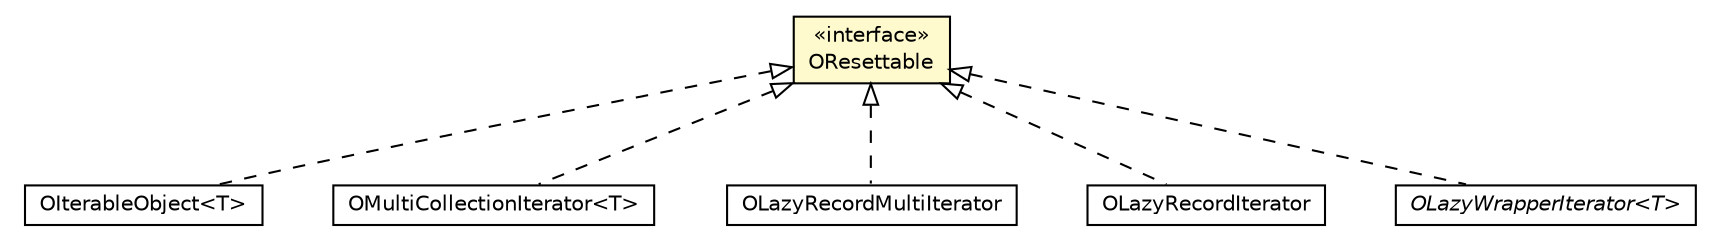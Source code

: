 #!/usr/local/bin/dot
#
# Class diagram 
# Generated by UMLGraph version R5_6-24-gf6e263 (http://www.umlgraph.org/)
#

digraph G {
	edge [fontname="Helvetica",fontsize=10,labelfontname="Helvetica",labelfontsize=10];
	node [fontname="Helvetica",fontsize=10,shape=plaintext];
	nodesep=0.25;
	ranksep=0.5;
	// com.orientechnologies.common.collection.OIterableObject<T>
	c3145888 [label=<<table title="com.orientechnologies.common.collection.OIterableObject" border="0" cellborder="1" cellspacing="0" cellpadding="2" port="p" href="../collection/OIterableObject.html">
		<tr><td><table border="0" cellspacing="0" cellpadding="1">
<tr><td align="center" balign="center"> OIterableObject&lt;T&gt; </td></tr>
		</table></td></tr>
		</table>>, URL="../collection/OIterableObject.html", fontname="Helvetica", fontcolor="black", fontsize=10.0];
	// com.orientechnologies.common.collection.OMultiCollectionIterator<T>
	c3145891 [label=<<table title="com.orientechnologies.common.collection.OMultiCollectionIterator" border="0" cellborder="1" cellspacing="0" cellpadding="2" port="p" href="../collection/OMultiCollectionIterator.html">
		<tr><td><table border="0" cellspacing="0" cellpadding="1">
<tr><td align="center" balign="center"> OMultiCollectionIterator&lt;T&gt; </td></tr>
		</table></td></tr>
		</table>>, URL="../collection/OMultiCollectionIterator.html", fontname="Helvetica", fontcolor="black", fontsize=10.0];
	// com.orientechnologies.common.util.OResettable
	c3145984 [label=<<table title="com.orientechnologies.common.util.OResettable" border="0" cellborder="1" cellspacing="0" cellpadding="2" port="p" bgcolor="lemonChiffon" href="./OResettable.html">
		<tr><td><table border="0" cellspacing="0" cellpadding="1">
<tr><td align="center" balign="center"> &#171;interface&#187; </td></tr>
<tr><td align="center" balign="center"> OResettable </td></tr>
		</table></td></tr>
		</table>>, URL="./OResettable.html", fontname="Helvetica", fontcolor="black", fontsize=10.0];
	// com.orientechnologies.orient.core.db.record.OLazyRecordMultiIterator
	c3146056 [label=<<table title="com.orientechnologies.orient.core.db.record.OLazyRecordMultiIterator" border="0" cellborder="1" cellspacing="0" cellpadding="2" port="p" href="../../orient/core/db/record/OLazyRecordMultiIterator.html">
		<tr><td><table border="0" cellspacing="0" cellpadding="1">
<tr><td align="center" balign="center"> OLazyRecordMultiIterator </td></tr>
		</table></td></tr>
		</table>>, URL="../../orient/core/db/record/OLazyRecordMultiIterator.html", fontname="Helvetica", fontcolor="black", fontsize=10.0];
	// com.orientechnologies.orient.core.db.record.OLazyRecordIterator
	c3146077 [label=<<table title="com.orientechnologies.orient.core.db.record.OLazyRecordIterator" border="0" cellborder="1" cellspacing="0" cellpadding="2" port="p" href="../../orient/core/db/record/OLazyRecordIterator.html">
		<tr><td><table border="0" cellspacing="0" cellpadding="1">
<tr><td align="center" balign="center"> OLazyRecordIterator </td></tr>
		</table></td></tr>
		</table>>, URL="../../orient/core/db/record/OLazyRecordIterator.html", fontname="Helvetica", fontcolor="black", fontsize=10.0];
	// com.orientechnologies.orient.core.iterator.OLazyWrapperIterator<T>
	c3147243 [label=<<table title="com.orientechnologies.orient.core.iterator.OLazyWrapperIterator" border="0" cellborder="1" cellspacing="0" cellpadding="2" port="p" href="../../orient/core/iterator/OLazyWrapperIterator.html">
		<tr><td><table border="0" cellspacing="0" cellpadding="1">
<tr><td align="center" balign="center"><font face="Helvetica-Oblique"> OLazyWrapperIterator&lt;T&gt; </font></td></tr>
		</table></td></tr>
		</table>>, URL="../../orient/core/iterator/OLazyWrapperIterator.html", fontname="Helvetica", fontcolor="black", fontsize=10.0];
	//com.orientechnologies.common.collection.OIterableObject<T> implements com.orientechnologies.common.util.OResettable
	c3145984:p -> c3145888:p [dir=back,arrowtail=empty,style=dashed];
	//com.orientechnologies.common.collection.OMultiCollectionIterator<T> implements com.orientechnologies.common.util.OResettable
	c3145984:p -> c3145891:p [dir=back,arrowtail=empty,style=dashed];
	//com.orientechnologies.orient.core.db.record.OLazyRecordMultiIterator implements com.orientechnologies.common.util.OResettable
	c3145984:p -> c3146056:p [dir=back,arrowtail=empty,style=dashed];
	//com.orientechnologies.orient.core.db.record.OLazyRecordIterator implements com.orientechnologies.common.util.OResettable
	c3145984:p -> c3146077:p [dir=back,arrowtail=empty,style=dashed];
	//com.orientechnologies.orient.core.iterator.OLazyWrapperIterator<T> implements com.orientechnologies.common.util.OResettable
	c3145984:p -> c3147243:p [dir=back,arrowtail=empty,style=dashed];
}

